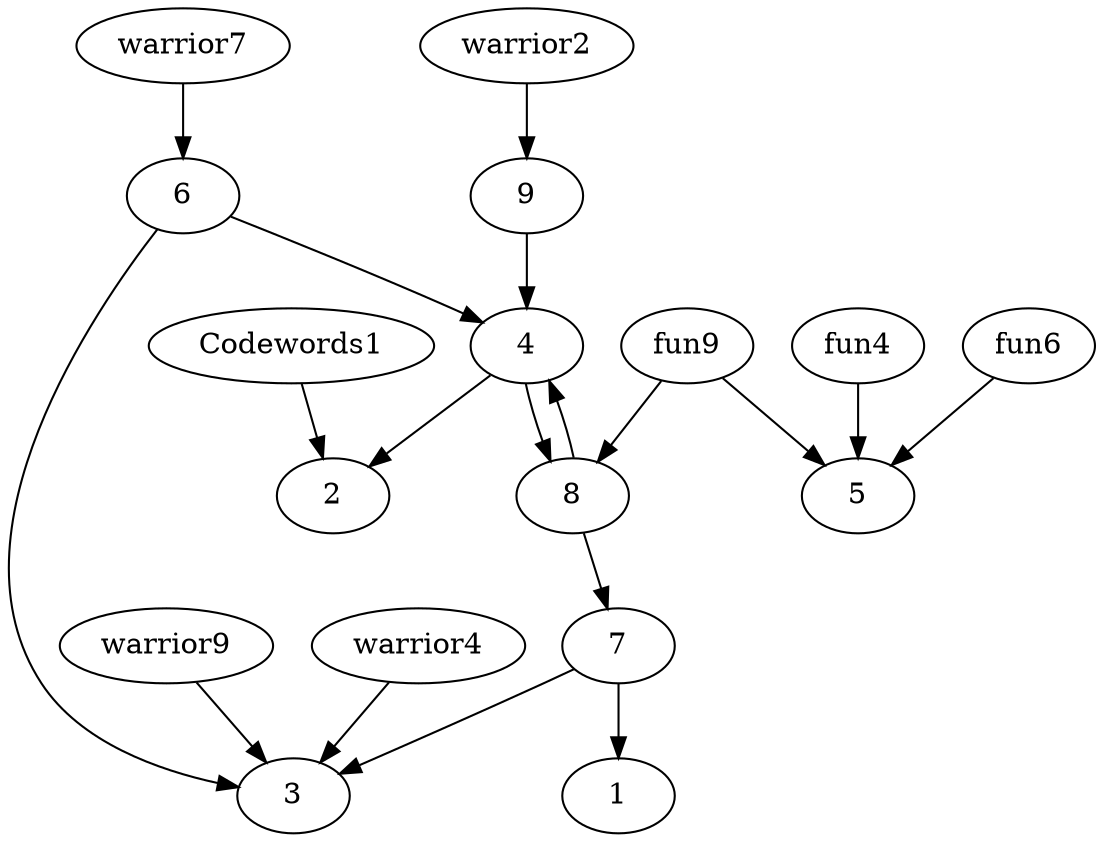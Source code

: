 digraph gamebook {

 Codewords1->2
warrior2->9
warrior4->3
4->2
fun4->5
4->8
fun6->5
6->3
6->4
warrior7->6
7->3
7->1
8->7
8->4
warrior9->3
fun9->8
fun9->5
9->4
}
